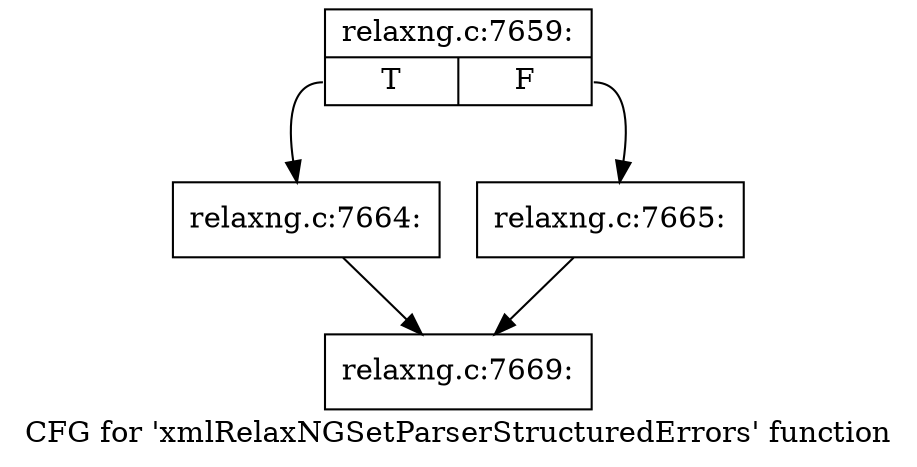 digraph "CFG for 'xmlRelaxNGSetParserStructuredErrors' function" {
	label="CFG for 'xmlRelaxNGSetParserStructuredErrors' function";

	Node0x3a0c150 [shape=record,label="{relaxng.c:7659:|{<s0>T|<s1>F}}"];
	Node0x3a0c150:s0 -> Node0x3a0ce00;
	Node0x3a0c150:s1 -> Node0x3a0ce50;
	Node0x3a0ce00 [shape=record,label="{relaxng.c:7664:}"];
	Node0x3a0ce00 -> Node0x3a0c440;
	Node0x3a0ce50 [shape=record,label="{relaxng.c:7665:}"];
	Node0x3a0ce50 -> Node0x3a0c440;
	Node0x3a0c440 [shape=record,label="{relaxng.c:7669:}"];
}
